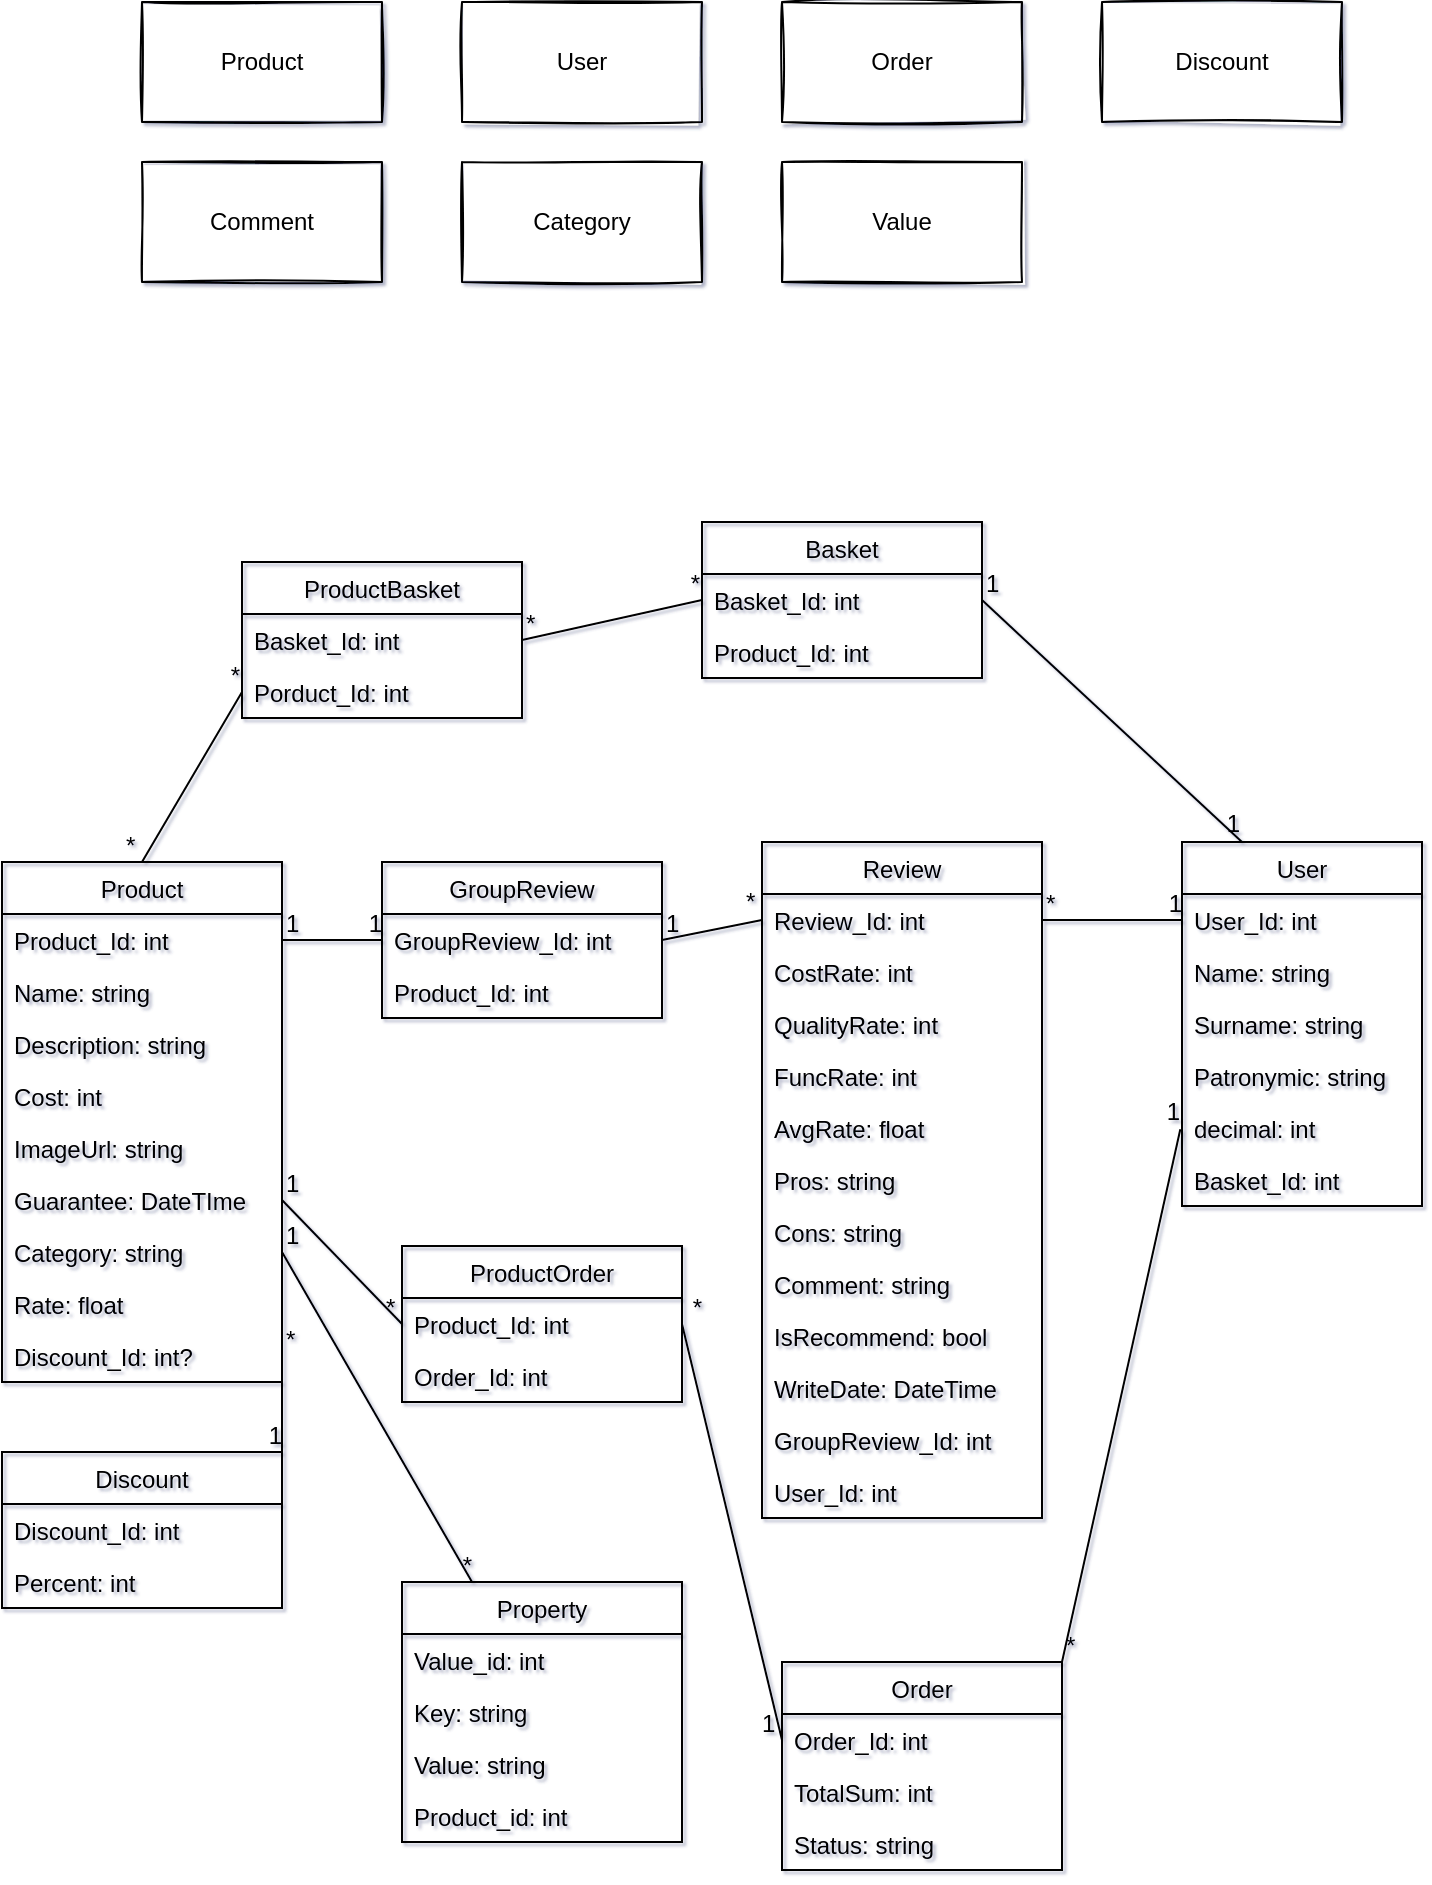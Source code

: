 <mxfile version="15.4.1" type="device"><diagram id="RFOy4JAzIvSKFt52CoK0" name="Page-1"><mxGraphModel dx="1662" dy="794" grid="1" gridSize="10" guides="1" tooltips="1" connect="1" arrows="1" fold="1" page="1" pageScale="1" pageWidth="827" pageHeight="1169" math="0" shadow="1"><root><mxCell id="0"/><mxCell id="1" parent="0"/><mxCell id="GrR66SD0a9esdAcG0UjC-1" value="Product" style="whiteSpace=wrap;html=1;sketch=1;" parent="1" vertex="1"><mxGeometry x="100" y="60" width="120" height="60" as="geometry"/></mxCell><mxCell id="GrR66SD0a9esdAcG0UjC-2" value="User" style="whiteSpace=wrap;html=1;sketch=1;" parent="1" vertex="1"><mxGeometry x="260" y="60" width="120" height="60" as="geometry"/></mxCell><mxCell id="GrR66SD0a9esdAcG0UjC-3" value="Comment" style="whiteSpace=wrap;html=1;sketch=1;" parent="1" vertex="1"><mxGeometry x="100" y="140" width="120" height="60" as="geometry"/></mxCell><mxCell id="GrR66SD0a9esdAcG0UjC-4" value="Order" style="whiteSpace=wrap;html=1;sketch=1;" parent="1" vertex="1"><mxGeometry x="420" y="60" width="120" height="60" as="geometry"/></mxCell><mxCell id="GrR66SD0a9esdAcG0UjC-10" value="Product" style="swimlane;fontStyle=0;childLayout=stackLayout;horizontal=1;startSize=26;fillColor=none;horizontalStack=0;resizeParent=1;resizeParentMax=0;resizeLast=0;collapsible=1;marginBottom=0;rounded=0;sketch=0;" parent="1" vertex="1"><mxGeometry x="30" y="490" width="140" height="260" as="geometry"/></mxCell><mxCell id="GrR66SD0a9esdAcG0UjC-11" value="Product_Id: int" style="text;strokeColor=none;fillColor=none;align=left;verticalAlign=top;spacingLeft=4;spacingRight=4;overflow=hidden;rotatable=0;points=[[0,0.5],[1,0.5]];portConstraint=eastwest;" parent="GrR66SD0a9esdAcG0UjC-10" vertex="1"><mxGeometry y="26" width="140" height="26" as="geometry"/></mxCell><mxCell id="GrR66SD0a9esdAcG0UjC-12" value="Name: string" style="text;strokeColor=none;fillColor=none;align=left;verticalAlign=top;spacingLeft=4;spacingRight=4;overflow=hidden;rotatable=0;points=[[0,0.5],[1,0.5]];portConstraint=eastwest;" parent="GrR66SD0a9esdAcG0UjC-10" vertex="1"><mxGeometry y="52" width="140" height="26" as="geometry"/></mxCell><mxCell id="GrR66SD0a9esdAcG0UjC-13" value="Description: string" style="text;strokeColor=none;fillColor=none;align=left;verticalAlign=top;spacingLeft=4;spacingRight=4;overflow=hidden;rotatable=0;points=[[0,0.5],[1,0.5]];portConstraint=eastwest;" parent="GrR66SD0a9esdAcG0UjC-10" vertex="1"><mxGeometry y="78" width="140" height="26" as="geometry"/></mxCell><mxCell id="GrR66SD0a9esdAcG0UjC-14" value="Cost: int" style="text;strokeColor=none;fillColor=none;align=left;verticalAlign=top;spacingLeft=4;spacingRight=4;overflow=hidden;rotatable=0;points=[[0,0.5],[1,0.5]];portConstraint=eastwest;rounded=0;sketch=0;" parent="GrR66SD0a9esdAcG0UjC-10" vertex="1"><mxGeometry y="104" width="140" height="26" as="geometry"/></mxCell><mxCell id="GrR66SD0a9esdAcG0UjC-15" value="ImageUrl: string" style="text;strokeColor=none;fillColor=none;align=left;verticalAlign=top;spacingLeft=4;spacingRight=4;overflow=hidden;rotatable=0;points=[[0,0.5],[1,0.5]];portConstraint=eastwest;rounded=0;sketch=0;" parent="GrR66SD0a9esdAcG0UjC-10" vertex="1"><mxGeometry y="130" width="140" height="26" as="geometry"/></mxCell><mxCell id="GrR66SD0a9esdAcG0UjC-16" value="Guarantee: DateTIme" style="text;strokeColor=none;fillColor=none;align=left;verticalAlign=top;spacingLeft=4;spacingRight=4;overflow=hidden;rotatable=0;points=[[0,0.5],[1,0.5]];portConstraint=eastwest;rounded=0;sketch=0;" parent="GrR66SD0a9esdAcG0UjC-10" vertex="1"><mxGeometry y="156" width="140" height="26" as="geometry"/></mxCell><mxCell id="GrR66SD0a9esdAcG0UjC-17" value="Category: string" style="text;strokeColor=none;fillColor=none;align=left;verticalAlign=top;spacingLeft=4;spacingRight=4;overflow=hidden;rotatable=0;points=[[0,0.5],[1,0.5]];portConstraint=eastwest;rounded=0;sketch=0;" parent="GrR66SD0a9esdAcG0UjC-10" vertex="1"><mxGeometry y="182" width="140" height="26" as="geometry"/></mxCell><mxCell id="ranzaFYFHcKRg5tTRxvk-1" value="Rate: float" style="text;strokeColor=none;fillColor=none;align=left;verticalAlign=top;spacingLeft=4;spacingRight=4;overflow=hidden;rotatable=0;points=[[0,0.5],[1,0.5]];portConstraint=eastwest;hachureGap=4;pointerEvents=0;" parent="GrR66SD0a9esdAcG0UjC-10" vertex="1"><mxGeometry y="208" width="140" height="26" as="geometry"/></mxCell><mxCell id="GrR66SD0a9esdAcG0UjC-18" value="Discount_Id: int?" style="text;strokeColor=none;fillColor=none;align=left;verticalAlign=top;spacingLeft=4;spacingRight=4;overflow=hidden;rotatable=0;points=[[0,0.5],[1,0.5]];portConstraint=eastwest;rounded=0;sketch=0;" parent="GrR66SD0a9esdAcG0UjC-10" vertex="1"><mxGeometry y="234" width="140" height="26" as="geometry"/></mxCell><mxCell id="GrR66SD0a9esdAcG0UjC-20" value="Value" style="whiteSpace=wrap;html=1;sketch=1;" parent="1" vertex="1"><mxGeometry x="420" y="140" width="120" height="60" as="geometry"/></mxCell><mxCell id="nCS1yOo8qE3KN0dMZu-3-1" value="Discount" style="whiteSpace=wrap;html=1;sketch=1;" parent="1" vertex="1"><mxGeometry x="580" y="60" width="120" height="60" as="geometry"/></mxCell><mxCell id="nCS1yOo8qE3KN0dMZu-3-2" value="GroupReview" style="swimlane;fontStyle=0;childLayout=stackLayout;horizontal=1;startSize=26;fillColor=none;horizontalStack=0;resizeParent=1;resizeParentMax=0;resizeLast=0;collapsible=1;marginBottom=0;" parent="1" vertex="1"><mxGeometry x="220" y="490" width="140" height="78" as="geometry"/></mxCell><mxCell id="nCS1yOo8qE3KN0dMZu-3-3" value="GroupReview_Id: int" style="text;strokeColor=none;fillColor=none;align=left;verticalAlign=top;spacingLeft=4;spacingRight=4;overflow=hidden;rotatable=0;points=[[0,0.5],[1,0.5]];portConstraint=eastwest;" parent="nCS1yOo8qE3KN0dMZu-3-2" vertex="1"><mxGeometry y="26" width="140" height="26" as="geometry"/></mxCell><mxCell id="iDrIJ_E1Us5Z98utUSgq-4" value="Product_Id: int" style="text;strokeColor=none;fillColor=none;align=left;verticalAlign=top;spacingLeft=4;spacingRight=4;overflow=hidden;rotatable=0;points=[[0,0.5],[1,0.5]];portConstraint=eastwest;" parent="nCS1yOo8qE3KN0dMZu-3-2" vertex="1"><mxGeometry y="52" width="140" height="26" as="geometry"/></mxCell><mxCell id="nCS1yOo8qE3KN0dMZu-3-7" value="Review" style="swimlane;fontStyle=0;childLayout=stackLayout;horizontal=1;startSize=26;fillColor=none;horizontalStack=0;resizeParent=1;resizeParentMax=0;resizeLast=0;collapsible=1;marginBottom=0;" parent="1" vertex="1"><mxGeometry x="410" y="480" width="140" height="338" as="geometry"/></mxCell><mxCell id="nCS1yOo8qE3KN0dMZu-3-8" value="Review_Id: int" style="text;strokeColor=none;fillColor=none;align=left;verticalAlign=top;spacingLeft=4;spacingRight=4;overflow=hidden;rotatable=0;points=[[0,0.5],[1,0.5]];portConstraint=eastwest;" parent="nCS1yOo8qE3KN0dMZu-3-7" vertex="1"><mxGeometry y="26" width="140" height="26" as="geometry"/></mxCell><mxCell id="oYWuIeffRV7ZYVup0Z-W-2" value="CostRate: int" style="text;strokeColor=none;fillColor=none;align=left;verticalAlign=top;spacingLeft=4;spacingRight=4;overflow=hidden;rotatable=0;points=[[0,0.5],[1,0.5]];portConstraint=eastwest;" parent="nCS1yOo8qE3KN0dMZu-3-7" vertex="1"><mxGeometry y="52" width="140" height="26" as="geometry"/></mxCell><mxCell id="76ZOgUtXexKUPwpH0Xsk-2" value="QualityRate: int" style="text;strokeColor=none;fillColor=none;align=left;verticalAlign=top;spacingLeft=4;spacingRight=4;overflow=hidden;rotatable=0;points=[[0,0.5],[1,0.5]];portConstraint=eastwest;" parent="nCS1yOo8qE3KN0dMZu-3-7" vertex="1"><mxGeometry y="78" width="140" height="26" as="geometry"/></mxCell><mxCell id="oYWuIeffRV7ZYVup0Z-W-3" value="FuncRate: int" style="text;strokeColor=none;fillColor=none;align=left;verticalAlign=top;spacingLeft=4;spacingRight=4;overflow=hidden;rotatable=0;points=[[0,0.5],[1,0.5]];portConstraint=eastwest;" parent="nCS1yOo8qE3KN0dMZu-3-7" vertex="1"><mxGeometry y="104" width="140" height="26" as="geometry"/></mxCell><mxCell id="IYACn_qVCypzKO_t6JSM-2" value="AvgRate: float" style="text;strokeColor=none;fillColor=none;align=left;verticalAlign=top;spacingLeft=4;spacingRight=4;overflow=hidden;rotatable=0;points=[[0,0.5],[1,0.5]];portConstraint=eastwest;" parent="nCS1yOo8qE3KN0dMZu-3-7" vertex="1"><mxGeometry y="130" width="140" height="26" as="geometry"/></mxCell><mxCell id="oYWuIeffRV7ZYVup0Z-W-4" value="Pros: string" style="text;strokeColor=none;fillColor=none;align=left;verticalAlign=top;spacingLeft=4;spacingRight=4;overflow=hidden;rotatable=0;points=[[0,0.5],[1,0.5]];portConstraint=eastwest;" parent="nCS1yOo8qE3KN0dMZu-3-7" vertex="1"><mxGeometry y="156" width="140" height="26" as="geometry"/></mxCell><mxCell id="oYWuIeffRV7ZYVup0Z-W-5" value="Cons: string" style="text;strokeColor=none;fillColor=none;align=left;verticalAlign=top;spacingLeft=4;spacingRight=4;overflow=hidden;rotatable=0;points=[[0,0.5],[1,0.5]];portConstraint=eastwest;" parent="nCS1yOo8qE3KN0dMZu-3-7" vertex="1"><mxGeometry y="182" width="140" height="26" as="geometry"/></mxCell><mxCell id="nCS1yOo8qE3KN0dMZu-3-11" value="Comment: string" style="text;strokeColor=none;fillColor=none;align=left;verticalAlign=top;spacingLeft=4;spacingRight=4;overflow=hidden;rotatable=0;points=[[0,0.5],[1,0.5]];portConstraint=eastwest;" parent="nCS1yOo8qE3KN0dMZu-3-7" vertex="1"><mxGeometry y="208" width="140" height="26" as="geometry"/></mxCell><mxCell id="oYWuIeffRV7ZYVup0Z-W-7" value="IsRecommend: bool" style="text;strokeColor=none;fillColor=none;align=left;verticalAlign=top;spacingLeft=4;spacingRight=4;overflow=hidden;rotatable=0;points=[[0,0.5],[1,0.5]];portConstraint=eastwest;" parent="nCS1yOo8qE3KN0dMZu-3-7" vertex="1"><mxGeometry y="234" width="140" height="26" as="geometry"/></mxCell><mxCell id="IYACn_qVCypzKO_t6JSM-1" value="WriteDate: DateTime" style="text;strokeColor=none;fillColor=none;align=left;verticalAlign=top;spacingLeft=4;spacingRight=4;overflow=hidden;rotatable=0;points=[[0,0.5],[1,0.5]];portConstraint=eastwest;" parent="nCS1yOo8qE3KN0dMZu-3-7" vertex="1"><mxGeometry y="260" width="140" height="26" as="geometry"/></mxCell><mxCell id="ID-C2jQlYkNth51JuKdX-9" value="GroupReview_Id: int" style="text;strokeColor=none;fillColor=none;align=left;verticalAlign=top;spacingLeft=4;spacingRight=4;overflow=hidden;rotatable=0;points=[[0,0.5],[1,0.5]];portConstraint=eastwest;" parent="nCS1yOo8qE3KN0dMZu-3-7" vertex="1"><mxGeometry y="286" width="140" height="26" as="geometry"/></mxCell><mxCell id="nCS1yOo8qE3KN0dMZu-3-16" value="User_Id: int" style="text;strokeColor=none;fillColor=none;align=left;verticalAlign=top;spacingLeft=4;spacingRight=4;overflow=hidden;rotatable=0;points=[[0,0.5],[1,0.5]];portConstraint=eastwest;" parent="nCS1yOo8qE3KN0dMZu-3-7" vertex="1"><mxGeometry y="312" width="140" height="26" as="geometry"/></mxCell><mxCell id="nCS1yOo8qE3KN0dMZu-3-12" value="User" style="swimlane;fontStyle=0;childLayout=stackLayout;horizontal=1;startSize=26;fillColor=none;horizontalStack=0;resizeParent=1;resizeParentMax=0;resizeLast=0;collapsible=1;marginBottom=0;" parent="1" vertex="1"><mxGeometry x="620" y="480" width="120" height="182" as="geometry"/></mxCell><mxCell id="nCS1yOo8qE3KN0dMZu-3-13" value="User_Id: int" style="text;strokeColor=none;fillColor=none;align=left;verticalAlign=top;spacingLeft=4;spacingRight=4;overflow=hidden;rotatable=0;points=[[0,0.5],[1,0.5]];portConstraint=eastwest;" parent="nCS1yOo8qE3KN0dMZu-3-12" vertex="1"><mxGeometry y="26" width="120" height="26" as="geometry"/></mxCell><mxCell id="Kh3R_xpAi7IGKX-sLvbX-6" value="Name: string" style="text;strokeColor=none;fillColor=none;align=left;verticalAlign=top;spacingLeft=4;spacingRight=4;overflow=hidden;rotatable=0;points=[[0,0.5],[1,0.5]];portConstraint=eastwest;" parent="nCS1yOo8qE3KN0dMZu-3-12" vertex="1"><mxGeometry y="52" width="120" height="26" as="geometry"/></mxCell><mxCell id="Kh3R_xpAi7IGKX-sLvbX-7" value="Surname: string" style="text;strokeColor=none;fillColor=none;align=left;verticalAlign=top;spacingLeft=4;spacingRight=4;overflow=hidden;rotatable=0;points=[[0,0.5],[1,0.5]];portConstraint=eastwest;" parent="nCS1yOo8qE3KN0dMZu-3-12" vertex="1"><mxGeometry y="78" width="120" height="26" as="geometry"/></mxCell><mxCell id="Kh3R_xpAi7IGKX-sLvbX-8" value="Patronymic: string" style="text;strokeColor=none;fillColor=none;align=left;verticalAlign=top;spacingLeft=4;spacingRight=4;overflow=hidden;rotatable=0;points=[[0,0.5],[1,0.5]];portConstraint=eastwest;" parent="nCS1yOo8qE3KN0dMZu-3-12" vertex="1"><mxGeometry y="104" width="120" height="26" as="geometry"/></mxCell><mxCell id="nCS1yOo8qE3KN0dMZu-3-15" value="decimal: int" style="text;strokeColor=none;fillColor=none;align=left;verticalAlign=top;spacingLeft=4;spacingRight=4;overflow=hidden;rotatable=0;points=[[0,0.5],[1,0.5]];portConstraint=eastwest;" parent="nCS1yOo8qE3KN0dMZu-3-12" vertex="1"><mxGeometry y="130" width="120" height="26" as="geometry"/></mxCell><mxCell id="ranzaFYFHcKRg5tTRxvk-12" value="Basket_Id: int" style="text;strokeColor=none;fillColor=none;align=left;verticalAlign=top;spacingLeft=4;spacingRight=4;overflow=hidden;rotatable=0;points=[[0,0.5],[1,0.5]];portConstraint=eastwest;hachureGap=4;pointerEvents=0;" parent="nCS1yOo8qE3KN0dMZu-3-12" vertex="1"><mxGeometry y="156" width="120" height="26" as="geometry"/></mxCell><mxCell id="nCS1yOo8qE3KN0dMZu-3-17" value="Discount" style="swimlane;fontStyle=0;childLayout=stackLayout;horizontal=1;startSize=26;fillColor=none;horizontalStack=0;resizeParent=1;resizeParentMax=0;resizeLast=0;collapsible=1;marginBottom=0;" parent="1" vertex="1"><mxGeometry x="30" y="785" width="140" height="78" as="geometry"/></mxCell><mxCell id="nCS1yOo8qE3KN0dMZu-3-18" value="Discount_Id: int" style="text;strokeColor=none;fillColor=none;align=left;verticalAlign=top;spacingLeft=4;spacingRight=4;overflow=hidden;rotatable=0;points=[[0,0.5],[1,0.5]];portConstraint=eastwest;" parent="nCS1yOo8qE3KN0dMZu-3-17" vertex="1"><mxGeometry y="26" width="140" height="26" as="geometry"/></mxCell><mxCell id="nCS1yOo8qE3KN0dMZu-3-19" value="Percent: int" style="text;strokeColor=none;fillColor=none;align=left;verticalAlign=top;spacingLeft=4;spacingRight=4;overflow=hidden;rotatable=0;points=[[0,0.5],[1,0.5]];portConstraint=eastwest;" parent="nCS1yOo8qE3KN0dMZu-3-17" vertex="1"><mxGeometry y="52" width="140" height="26" as="geometry"/></mxCell><mxCell id="iDrIJ_E1Us5Z98utUSgq-1" value="" style="endArrow=none;html=1;rounded=0;exitX=1;exitY=0.5;exitDx=0;exitDy=0;entryX=0;entryY=0.5;entryDx=0;entryDy=0;" parent="1" source="GrR66SD0a9esdAcG0UjC-11" target="nCS1yOo8qE3KN0dMZu-3-3" edge="1"><mxGeometry relative="1" as="geometry"><mxPoint x="200" y="690" as="sourcePoint"/><mxPoint x="360" y="690" as="targetPoint"/></mxGeometry></mxCell><mxCell id="iDrIJ_E1Us5Z98utUSgq-2" value="1" style="resizable=0;html=1;align=left;verticalAlign=bottom;" parent="iDrIJ_E1Us5Z98utUSgq-1" connectable="0" vertex="1"><mxGeometry x="-1" relative="1" as="geometry"/></mxCell><mxCell id="iDrIJ_E1Us5Z98utUSgq-3" value="1" style="resizable=0;html=1;align=right;verticalAlign=bottom;" parent="iDrIJ_E1Us5Z98utUSgq-1" connectable="0" vertex="1"><mxGeometry x="1" relative="1" as="geometry"/></mxCell><mxCell id="iDrIJ_E1Us5Z98utUSgq-5" value="" style="endArrow=none;html=1;rounded=0;exitX=1;exitY=0.5;exitDx=0;exitDy=0;entryX=0;entryY=0.5;entryDx=0;entryDy=0;" parent="1" source="nCS1yOo8qE3KN0dMZu-3-3" target="nCS1yOo8qE3KN0dMZu-3-8" edge="1"><mxGeometry relative="1" as="geometry"><mxPoint x="320" y="550" as="sourcePoint"/><mxPoint x="480" y="550" as="targetPoint"/></mxGeometry></mxCell><mxCell id="iDrIJ_E1Us5Z98utUSgq-6" value="1" style="resizable=0;html=1;align=left;verticalAlign=bottom;" parent="iDrIJ_E1Us5Z98utUSgq-5" connectable="0" vertex="1"><mxGeometry x="-1" relative="1" as="geometry"/></mxCell><mxCell id="iDrIJ_E1Us5Z98utUSgq-7" value="*&amp;nbsp;" style="resizable=0;html=1;align=right;verticalAlign=bottom;" parent="iDrIJ_E1Us5Z98utUSgq-5" connectable="0" vertex="1"><mxGeometry x="1" relative="1" as="geometry"/></mxCell><mxCell id="iDrIJ_E1Us5Z98utUSgq-8" value="" style="endArrow=none;html=1;rounded=0;entryX=1;entryY=0;entryDx=0;entryDy=0;exitX=1;exitY=0.5;exitDx=0;exitDy=0;" parent="1" source="GrR66SD0a9esdAcG0UjC-18" target="nCS1yOo8qE3KN0dMZu-3-17" edge="1"><mxGeometry relative="1" as="geometry"><mxPoint x="220" y="670" as="sourcePoint"/><mxPoint x="480" y="550" as="targetPoint"/></mxGeometry></mxCell><mxCell id="iDrIJ_E1Us5Z98utUSgq-9" value="*" style="resizable=0;html=1;align=left;verticalAlign=bottom;" parent="iDrIJ_E1Us5Z98utUSgq-8" connectable="0" vertex="1"><mxGeometry x="-1" relative="1" as="geometry"/></mxCell><mxCell id="iDrIJ_E1Us5Z98utUSgq-10" value="1" style="resizable=0;html=1;align=right;verticalAlign=bottom;" parent="iDrIJ_E1Us5Z98utUSgq-8" connectable="0" vertex="1"><mxGeometry x="1" relative="1" as="geometry"/></mxCell><mxCell id="iDrIJ_E1Us5Z98utUSgq-11" value="" style="endArrow=none;html=1;rounded=0;exitX=1;exitY=0.5;exitDx=0;exitDy=0;entryX=0;entryY=0.5;entryDx=0;entryDy=0;" parent="1" source="nCS1yOo8qE3KN0dMZu-3-8" target="nCS1yOo8qE3KN0dMZu-3-13" edge="1"><mxGeometry relative="1" as="geometry"><mxPoint x="370" y="550" as="sourcePoint"/><mxPoint x="530" y="550" as="targetPoint"/></mxGeometry></mxCell><mxCell id="iDrIJ_E1Us5Z98utUSgq-12" value="*" style="resizable=0;html=1;align=left;verticalAlign=bottom;" parent="iDrIJ_E1Us5Z98utUSgq-11" connectable="0" vertex="1"><mxGeometry x="-1" relative="1" as="geometry"/></mxCell><mxCell id="iDrIJ_E1Us5Z98utUSgq-13" value="1" style="resizable=0;html=1;align=right;verticalAlign=bottom;" parent="iDrIJ_E1Us5Z98utUSgq-11" connectable="0" vertex="1"><mxGeometry x="1" relative="1" as="geometry"/></mxCell><mxCell id="iDrIJ_E1Us5Z98utUSgq-15" value="Order" style="swimlane;fontStyle=0;childLayout=stackLayout;horizontal=1;startSize=26;fillColor=none;horizontalStack=0;resizeParent=1;resizeParentMax=0;resizeLast=0;collapsible=1;marginBottom=0;" parent="1" vertex="1"><mxGeometry x="420" y="890" width="140" height="104" as="geometry"/></mxCell><mxCell id="iDrIJ_E1Us5Z98utUSgq-16" value="Order_Id: int" style="text;strokeColor=none;fillColor=none;align=left;verticalAlign=top;spacingLeft=4;spacingRight=4;overflow=hidden;rotatable=0;points=[[0,0.5],[1,0.5]];portConstraint=eastwest;" parent="iDrIJ_E1Us5Z98utUSgq-15" vertex="1"><mxGeometry y="26" width="140" height="26" as="geometry"/></mxCell><mxCell id="iDrIJ_E1Us5Z98utUSgq-17" value="TotalSum: int" style="text;strokeColor=none;fillColor=none;align=left;verticalAlign=top;spacingLeft=4;spacingRight=4;overflow=hidden;rotatable=0;points=[[0,0.5],[1,0.5]];portConstraint=eastwest;" parent="iDrIJ_E1Us5Z98utUSgq-15" vertex="1"><mxGeometry y="52" width="140" height="26" as="geometry"/></mxCell><mxCell id="iDrIJ_E1Us5Z98utUSgq-18" value="Status: string" style="text;strokeColor=none;fillColor=none;align=left;verticalAlign=top;spacingLeft=4;spacingRight=4;overflow=hidden;rotatable=0;points=[[0,0.5],[1,0.5]];portConstraint=eastwest;" parent="iDrIJ_E1Us5Z98utUSgq-15" vertex="1"><mxGeometry y="78" width="140" height="26" as="geometry"/></mxCell><mxCell id="iDrIJ_E1Us5Z98utUSgq-19" value="ProductOrder" style="swimlane;fontStyle=0;childLayout=stackLayout;horizontal=1;startSize=26;fillColor=none;horizontalStack=0;resizeParent=1;resizeParentMax=0;resizeLast=0;collapsible=1;marginBottom=0;" parent="1" vertex="1"><mxGeometry x="230" y="682" width="140" height="78" as="geometry"/></mxCell><mxCell id="iDrIJ_E1Us5Z98utUSgq-20" value="Product_Id: int" style="text;strokeColor=none;fillColor=none;align=left;verticalAlign=top;spacingLeft=4;spacingRight=4;overflow=hidden;rotatable=0;points=[[0,0.5],[1,0.5]];portConstraint=eastwest;" parent="iDrIJ_E1Us5Z98utUSgq-19" vertex="1"><mxGeometry y="26" width="140" height="26" as="geometry"/></mxCell><mxCell id="iDrIJ_E1Us5Z98utUSgq-21" value="Order_Id: int" style="text;strokeColor=none;fillColor=none;align=left;verticalAlign=top;spacingLeft=4;spacingRight=4;overflow=hidden;rotatable=0;points=[[0,0.5],[1,0.5]];portConstraint=eastwest;" parent="iDrIJ_E1Us5Z98utUSgq-19" vertex="1"><mxGeometry y="52" width="140" height="26" as="geometry"/></mxCell><mxCell id="iDrIJ_E1Us5Z98utUSgq-23" value="" style="endArrow=none;html=1;rounded=0;exitX=1;exitY=0.5;exitDx=0;exitDy=0;entryX=0;entryY=0.5;entryDx=0;entryDy=0;" parent="1" source="GrR66SD0a9esdAcG0UjC-16" target="iDrIJ_E1Us5Z98utUSgq-20" edge="1"><mxGeometry relative="1" as="geometry"><mxPoint x="330" y="560" as="sourcePoint"/><mxPoint x="490" y="560" as="targetPoint"/></mxGeometry></mxCell><mxCell id="iDrIJ_E1Us5Z98utUSgq-24" value="1" style="resizable=0;html=1;align=left;verticalAlign=bottom;" parent="iDrIJ_E1Us5Z98utUSgq-23" connectable="0" vertex="1"><mxGeometry x="-1" relative="1" as="geometry"/></mxCell><mxCell id="iDrIJ_E1Us5Z98utUSgq-25" value="*&amp;nbsp;" style="resizable=0;html=1;align=right;verticalAlign=bottom;" parent="iDrIJ_E1Us5Z98utUSgq-23" connectable="0" vertex="1"><mxGeometry x="1" relative="1" as="geometry"/></mxCell><mxCell id="Kh3R_xpAi7IGKX-sLvbX-1" value="" style="endArrow=none;html=1;rounded=0;exitX=1;exitY=0.5;exitDx=0;exitDy=0;entryX=0;entryY=0.5;entryDx=0;entryDy=0;" parent="1" source="iDrIJ_E1Us5Z98utUSgq-20" target="iDrIJ_E1Us5Z98utUSgq-16" edge="1"><mxGeometry relative="1" as="geometry"><mxPoint x="320" y="650" as="sourcePoint"/><mxPoint x="480" y="650" as="targetPoint"/></mxGeometry></mxCell><mxCell id="Kh3R_xpAi7IGKX-sLvbX-2" value="&amp;nbsp;*" style="resizable=0;html=1;align=left;verticalAlign=bottom;" parent="Kh3R_xpAi7IGKX-sLvbX-1" connectable="0" vertex="1"><mxGeometry x="-1" relative="1" as="geometry"/></mxCell><mxCell id="Kh3R_xpAi7IGKX-sLvbX-3" value="1&amp;nbsp;" style="resizable=0;html=1;align=right;verticalAlign=bottom;" parent="Kh3R_xpAi7IGKX-sLvbX-1" connectable="0" vertex="1"><mxGeometry x="1" relative="1" as="geometry"/></mxCell><mxCell id="ID-C2jQlYkNth51JuKdX-1" value="Property" style="swimlane;fontStyle=0;childLayout=stackLayout;horizontal=1;startSize=26;fillColor=none;horizontalStack=0;resizeParent=1;resizeParentMax=0;resizeLast=0;collapsible=1;marginBottom=0;" parent="1" vertex="1"><mxGeometry x="230" y="850" width="140" height="130" as="geometry"/></mxCell><mxCell id="ID-C2jQlYkNth51JuKdX-2" value="Value_id: int" style="text;strokeColor=none;fillColor=none;align=left;verticalAlign=top;spacingLeft=4;spacingRight=4;overflow=hidden;rotatable=0;points=[[0,0.5],[1,0.5]];portConstraint=eastwest;" parent="ID-C2jQlYkNth51JuKdX-1" vertex="1"><mxGeometry y="26" width="140" height="26" as="geometry"/></mxCell><mxCell id="_ItzlTOmp7by7gbbwao4-1" value="Key: string" style="text;strokeColor=none;fillColor=none;align=left;verticalAlign=top;spacingLeft=4;spacingRight=4;overflow=hidden;rotatable=0;points=[[0,0.5],[1,0.5]];portConstraint=eastwest;" parent="ID-C2jQlYkNth51JuKdX-1" vertex="1"><mxGeometry y="52" width="140" height="26" as="geometry"/></mxCell><mxCell id="ID-C2jQlYkNth51JuKdX-3" value="Value: string" style="text;strokeColor=none;fillColor=none;align=left;verticalAlign=top;spacingLeft=4;spacingRight=4;overflow=hidden;rotatable=0;points=[[0,0.5],[1,0.5]];portConstraint=eastwest;" parent="ID-C2jQlYkNth51JuKdX-1" vertex="1"><mxGeometry y="78" width="140" height="26" as="geometry"/></mxCell><mxCell id="ID-C2jQlYkNth51JuKdX-5" value="Product_id: int" style="text;strokeColor=none;fillColor=none;align=left;verticalAlign=top;spacingLeft=4;spacingRight=4;overflow=hidden;rotatable=0;points=[[0,0.5],[1,0.5]];portConstraint=eastwest;" parent="ID-C2jQlYkNth51JuKdX-1" vertex="1"><mxGeometry y="104" width="140" height="26" as="geometry"/></mxCell><mxCell id="ID-C2jQlYkNth51JuKdX-6" value="" style="endArrow=none;html=1;rounded=0;exitX=1;exitY=0.5;exitDx=0;exitDy=0;entryX=0.25;entryY=0;entryDx=0;entryDy=0;" parent="1" source="GrR66SD0a9esdAcG0UjC-17" target="ID-C2jQlYkNth51JuKdX-1" edge="1"><mxGeometry relative="1" as="geometry"><mxPoint x="340" y="610" as="sourcePoint"/><mxPoint x="500" y="610" as="targetPoint"/></mxGeometry></mxCell><mxCell id="ID-C2jQlYkNth51JuKdX-7" value="1" style="resizable=0;html=1;align=left;verticalAlign=bottom;" parent="ID-C2jQlYkNth51JuKdX-6" connectable="0" vertex="1"><mxGeometry x="-1" relative="1" as="geometry"/></mxCell><mxCell id="ID-C2jQlYkNth51JuKdX-8" value="*" style="resizable=0;html=1;align=right;verticalAlign=bottom;" parent="ID-C2jQlYkNth51JuKdX-6" connectable="0" vertex="1"><mxGeometry x="1" relative="1" as="geometry"/></mxCell><mxCell id="GrR66SD0a9esdAcG0UjC-5" value="Category" style="whiteSpace=wrap;html=1;sketch=1;" parent="1" vertex="1"><mxGeometry x="260" y="140" width="120" height="60" as="geometry"/></mxCell><mxCell id="_ItzlTOmp7by7gbbwao4-9" value="" style="endArrow=none;html=1;rounded=0;exitX=1;exitY=0;exitDx=0;exitDy=0;entryX=-0.007;entryY=0.525;entryDx=0;entryDy=0;entryPerimeter=0;" parent="1" source="iDrIJ_E1Us5Z98utUSgq-15" target="nCS1yOo8qE3KN0dMZu-3-15" edge="1"><mxGeometry relative="1" as="geometry"><mxPoint x="300" y="800" as="sourcePoint"/><mxPoint x="580" y="632" as="targetPoint"/></mxGeometry></mxCell><mxCell id="_ItzlTOmp7by7gbbwao4-10" value="*" style="resizable=0;html=1;align=left;verticalAlign=bottom;" parent="_ItzlTOmp7by7gbbwao4-9" connectable="0" vertex="1"><mxGeometry x="-1" relative="1" as="geometry"/></mxCell><mxCell id="_ItzlTOmp7by7gbbwao4-11" value="1" style="resizable=0;html=1;align=right;verticalAlign=bottom;" parent="_ItzlTOmp7by7gbbwao4-9" connectable="0" vertex="1"><mxGeometry x="1" relative="1" as="geometry"/></mxCell><mxCell id="ranzaFYFHcKRg5tTRxvk-2" value="Basket" style="swimlane;fontStyle=0;childLayout=stackLayout;horizontal=1;startSize=26;fillColor=none;horizontalStack=0;resizeParent=1;resizeParentMax=0;resizeLast=0;collapsible=1;marginBottom=0;hachureGap=4;pointerEvents=0;" parent="1" vertex="1"><mxGeometry x="380" y="320" width="140" height="78" as="geometry"/></mxCell><mxCell id="ranzaFYFHcKRg5tTRxvk-3" value="Basket_Id: int" style="text;strokeColor=none;fillColor=none;align=left;verticalAlign=top;spacingLeft=4;spacingRight=4;overflow=hidden;rotatable=0;points=[[0,0.5],[1,0.5]];portConstraint=eastwest;" parent="ranzaFYFHcKRg5tTRxvk-2" vertex="1"><mxGeometry y="26" width="140" height="26" as="geometry"/></mxCell><mxCell id="ranzaFYFHcKRg5tTRxvk-4" value="Product_Id: int" style="text;strokeColor=none;fillColor=none;align=left;verticalAlign=top;spacingLeft=4;spacingRight=4;overflow=hidden;rotatable=0;points=[[0,0.5],[1,0.5]];portConstraint=eastwest;" parent="ranzaFYFHcKRg5tTRxvk-2" vertex="1"><mxGeometry y="52" width="140" height="26" as="geometry"/></mxCell><mxCell id="ranzaFYFHcKRg5tTRxvk-6" value="" style="endArrow=none;html=1;rounded=0;startSize=14;endSize=14;sourcePerimeterSpacing=8;targetPerimeterSpacing=8;entryX=0.25;entryY=0;entryDx=0;entryDy=0;exitX=1;exitY=0.5;exitDx=0;exitDy=0;" parent="1" source="ranzaFYFHcKRg5tTRxvk-3" target="nCS1yOo8qE3KN0dMZu-3-12" edge="1"><mxGeometry relative="1" as="geometry"><mxPoint x="440" y="349" as="sourcePoint"/><mxPoint x="640" y="413" as="targetPoint"/></mxGeometry></mxCell><mxCell id="ranzaFYFHcKRg5tTRxvk-7" value="1" style="resizable=0;html=1;align=left;verticalAlign=bottom;" parent="ranzaFYFHcKRg5tTRxvk-6" connectable="0" vertex="1"><mxGeometry x="-1" relative="1" as="geometry"/></mxCell><mxCell id="ranzaFYFHcKRg5tTRxvk-8" value="1" style="resizable=0;html=1;align=right;verticalAlign=bottom;" parent="ranzaFYFHcKRg5tTRxvk-6" connectable="0" vertex="1"><mxGeometry x="1" relative="1" as="geometry"/></mxCell><mxCell id="ranzaFYFHcKRg5tTRxvk-9" value="" style="endArrow=none;html=1;rounded=0;startSize=14;endSize=14;sourcePerimeterSpacing=8;targetPerimeterSpacing=8;exitX=0.5;exitY=0;exitDx=0;exitDy=0;entryX=0;entryY=0.5;entryDx=0;entryDy=0;" parent="1" source="GrR66SD0a9esdAcG0UjC-10" target="ranzaFYFHcKRg5tTRxvk-15" edge="1"><mxGeometry relative="1" as="geometry"><mxPoint x="420" y="260" as="sourcePoint"/><mxPoint x="580" y="260" as="targetPoint"/></mxGeometry></mxCell><mxCell id="ranzaFYFHcKRg5tTRxvk-10" value="*" style="resizable=0;html=1;align=left;verticalAlign=bottom;" parent="ranzaFYFHcKRg5tTRxvk-9" connectable="0" vertex="1"><mxGeometry x="-1" relative="1" as="geometry"><mxPoint x="-10" as="offset"/></mxGeometry></mxCell><mxCell id="ranzaFYFHcKRg5tTRxvk-11" value="*" style="resizable=0;html=1;align=right;verticalAlign=bottom;" parent="ranzaFYFHcKRg5tTRxvk-9" connectable="0" vertex="1"><mxGeometry x="1" relative="1" as="geometry"/></mxCell><mxCell id="ranzaFYFHcKRg5tTRxvk-13" value="ProductBasket" style="swimlane;fontStyle=0;childLayout=stackLayout;horizontal=1;startSize=26;fillColor=none;horizontalStack=0;resizeParent=1;resizeParentMax=0;resizeLast=0;collapsible=1;marginBottom=0;hachureGap=4;pointerEvents=0;" parent="1" vertex="1"><mxGeometry x="150" y="340" width="140" height="78" as="geometry"/></mxCell><mxCell id="ranzaFYFHcKRg5tTRxvk-14" value="Basket_Id: int" style="text;strokeColor=none;fillColor=none;align=left;verticalAlign=top;spacingLeft=4;spacingRight=4;overflow=hidden;rotatable=0;points=[[0,0.5],[1,0.5]];portConstraint=eastwest;" parent="ranzaFYFHcKRg5tTRxvk-13" vertex="1"><mxGeometry y="26" width="140" height="26" as="geometry"/></mxCell><mxCell id="ranzaFYFHcKRg5tTRxvk-15" value="Porduct_Id: int" style="text;strokeColor=none;fillColor=none;align=left;verticalAlign=top;spacingLeft=4;spacingRight=4;overflow=hidden;rotatable=0;points=[[0,0.5],[1,0.5]];portConstraint=eastwest;" parent="ranzaFYFHcKRg5tTRxvk-13" vertex="1"><mxGeometry y="52" width="140" height="26" as="geometry"/></mxCell><mxCell id="ranzaFYFHcKRg5tTRxvk-17" value="" style="endArrow=none;html=1;rounded=0;startSize=14;endSize=14;sourcePerimeterSpacing=8;targetPerimeterSpacing=8;exitX=1;exitY=0.5;exitDx=0;exitDy=0;entryX=0;entryY=0.5;entryDx=0;entryDy=0;" parent="1" source="ranzaFYFHcKRg5tTRxvk-14" target="ranzaFYFHcKRg5tTRxvk-3" edge="1"><mxGeometry relative="1" as="geometry"><mxPoint x="320" y="500" as="sourcePoint"/><mxPoint x="480" y="500" as="targetPoint"/></mxGeometry></mxCell><mxCell id="ranzaFYFHcKRg5tTRxvk-18" value="*" style="resizable=0;html=1;align=left;verticalAlign=bottom;" parent="ranzaFYFHcKRg5tTRxvk-17" connectable="0" vertex="1"><mxGeometry x="-1" relative="1" as="geometry"/></mxCell><mxCell id="ranzaFYFHcKRg5tTRxvk-19" value="*" style="resizable=0;html=1;align=right;verticalAlign=bottom;" parent="ranzaFYFHcKRg5tTRxvk-17" connectable="0" vertex="1"><mxGeometry x="1" relative="1" as="geometry"/></mxCell></root></mxGraphModel></diagram></mxfile>